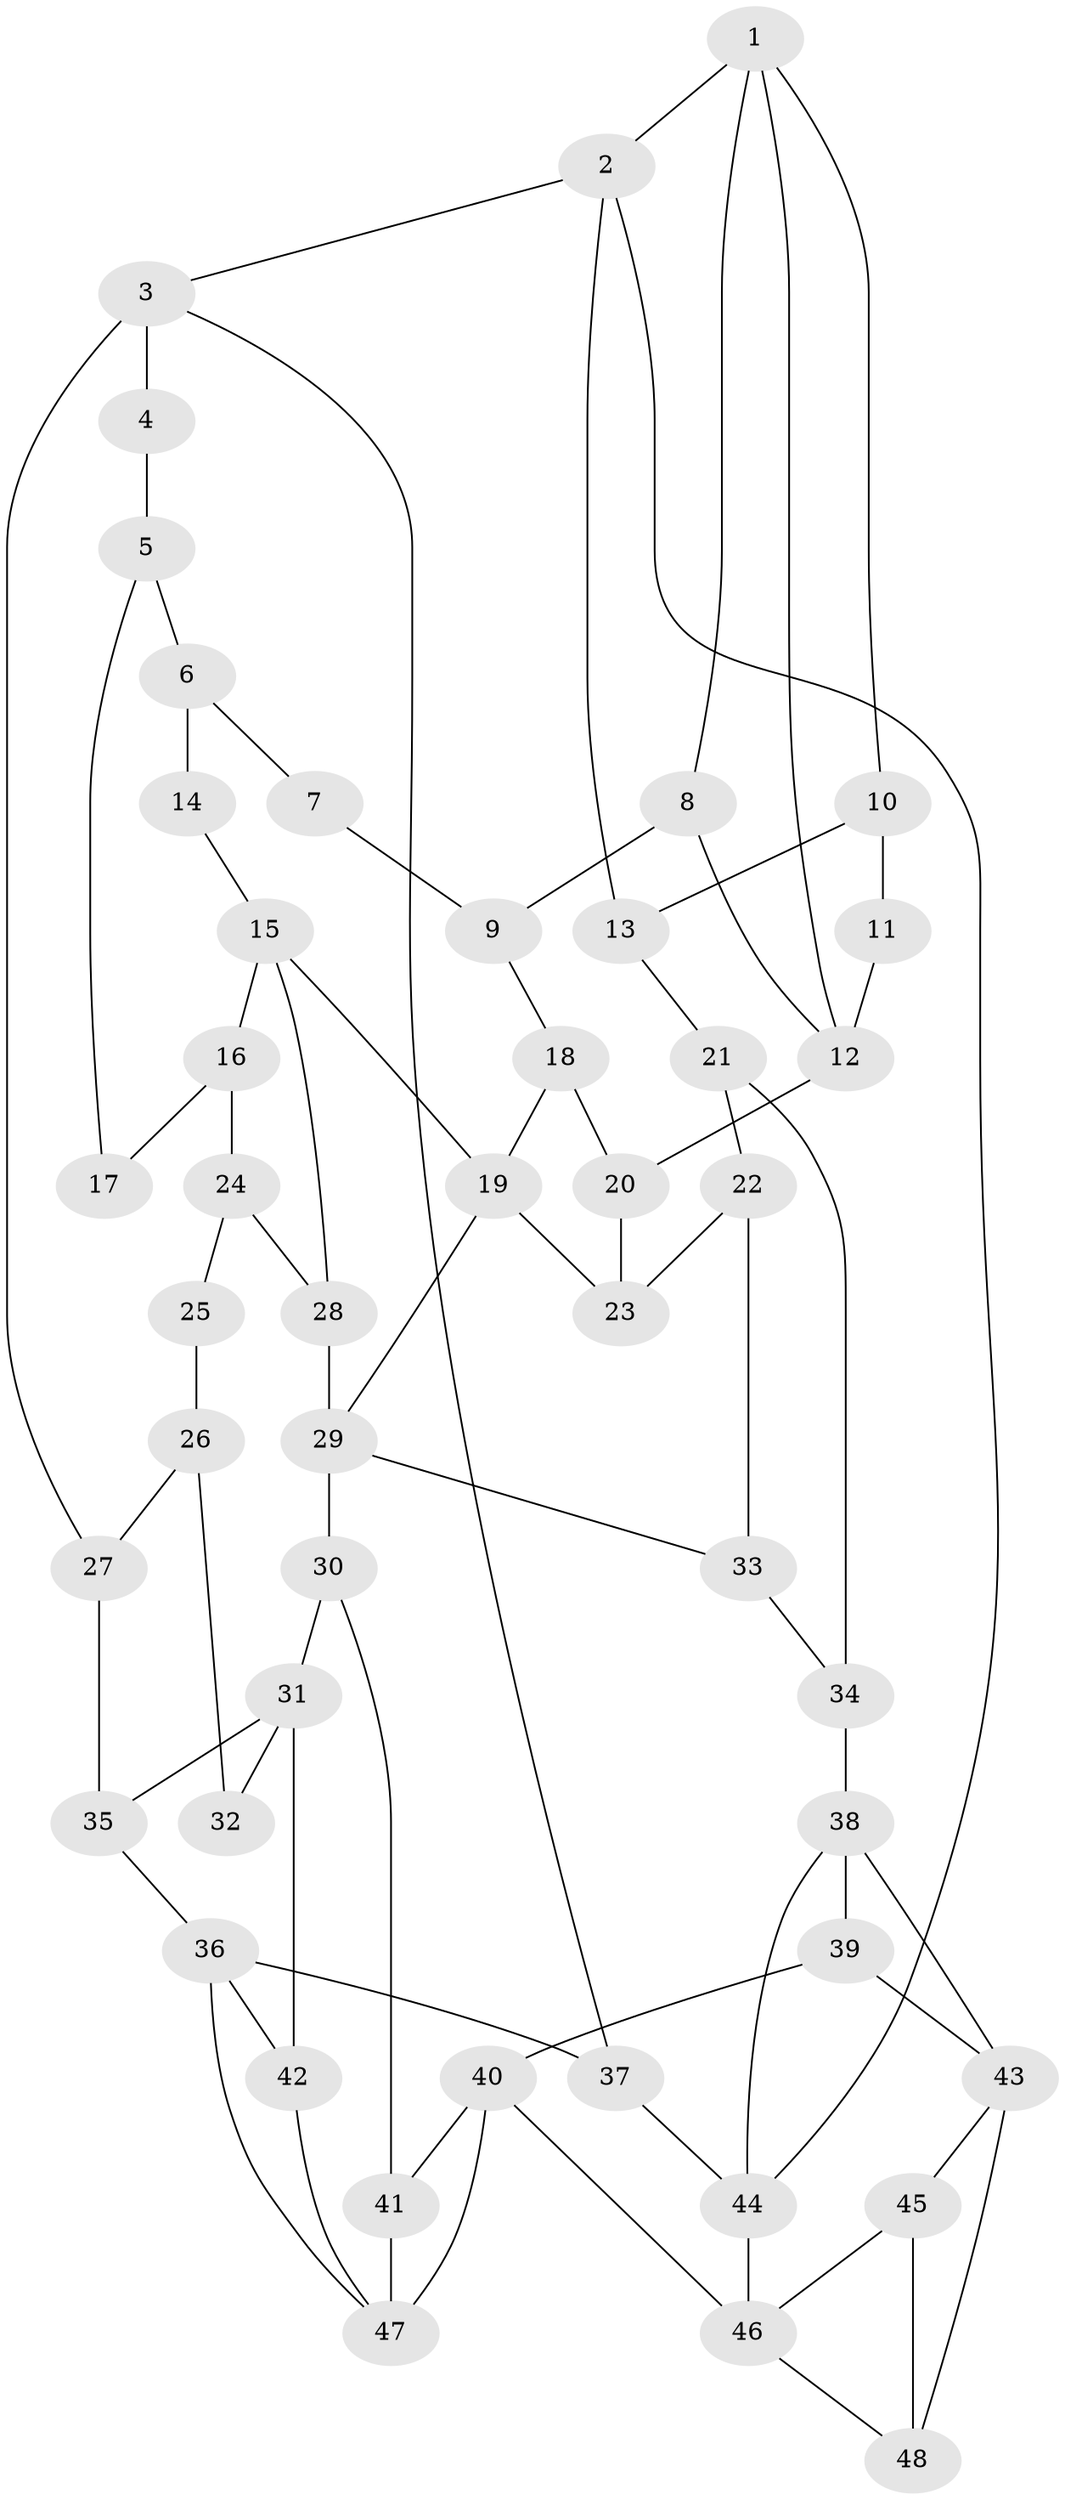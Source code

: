 // original degree distribution, {3: 0.016666666666666666, 4: 0.24166666666666667, 6: 0.225, 5: 0.5166666666666667}
// Generated by graph-tools (version 1.1) at 2025/54/03/04/25 22:54:28]
// undirected, 48 vertices, 76 edges
graph export_dot {
  node [color=gray90,style=filled];
  1;
  2;
  3;
  4;
  5;
  6;
  7;
  8;
  9;
  10;
  11;
  12;
  13;
  14;
  15;
  16;
  17;
  18;
  19;
  20;
  21;
  22;
  23;
  24;
  25;
  26;
  27;
  28;
  29;
  30;
  31;
  32;
  33;
  34;
  35;
  36;
  37;
  38;
  39;
  40;
  41;
  42;
  43;
  44;
  45;
  46;
  47;
  48;
  1 -- 2 [weight=1.0];
  1 -- 8 [weight=1.0];
  1 -- 10 [weight=1.0];
  1 -- 12 [weight=1.0];
  2 -- 3 [weight=1.0];
  2 -- 13 [weight=1.0];
  2 -- 44 [weight=1.0];
  3 -- 4 [weight=2.0];
  3 -- 27 [weight=2.0];
  3 -- 37 [weight=1.0];
  4 -- 5 [weight=2.0];
  5 -- 6 [weight=2.0];
  5 -- 17 [weight=2.0];
  6 -- 7 [weight=2.0];
  6 -- 14 [weight=2.0];
  7 -- 9 [weight=1.0];
  8 -- 9 [weight=1.0];
  8 -- 12 [weight=1.0];
  9 -- 18 [weight=1.0];
  10 -- 11 [weight=2.0];
  10 -- 13 [weight=3.0];
  11 -- 12 [weight=2.0];
  12 -- 20 [weight=2.0];
  13 -- 21 [weight=2.0];
  14 -- 15 [weight=2.0];
  15 -- 16 [weight=1.0];
  15 -- 19 [weight=2.0];
  15 -- 28 [weight=1.0];
  16 -- 17 [weight=1.0];
  16 -- 24 [weight=1.0];
  18 -- 19 [weight=1.0];
  18 -- 20 [weight=1.0];
  19 -- 23 [weight=1.0];
  19 -- 29 [weight=1.0];
  20 -- 23 [weight=2.0];
  21 -- 22 [weight=2.0];
  21 -- 34 [weight=2.0];
  22 -- 23 [weight=2.0];
  22 -- 33 [weight=1.0];
  24 -- 25 [weight=1.0];
  24 -- 28 [weight=1.0];
  25 -- 26 [weight=2.0];
  26 -- 27 [weight=2.0];
  26 -- 32 [weight=2.0];
  27 -- 35 [weight=1.0];
  28 -- 29 [weight=2.0];
  29 -- 30 [weight=2.0];
  29 -- 33 [weight=1.0];
  30 -- 31 [weight=2.0];
  30 -- 41 [weight=1.0];
  31 -- 32 [weight=2.0];
  31 -- 35 [weight=1.0];
  31 -- 42 [weight=1.0];
  33 -- 34 [weight=1.0];
  34 -- 38 [weight=2.0];
  35 -- 36 [weight=2.0];
  36 -- 37 [weight=2.0];
  36 -- 42 [weight=1.0];
  36 -- 47 [weight=1.0];
  37 -- 44 [weight=1.0];
  38 -- 39 [weight=1.0];
  38 -- 43 [weight=1.0];
  38 -- 44 [weight=1.0];
  39 -- 40 [weight=1.0];
  39 -- 43 [weight=1.0];
  40 -- 41 [weight=1.0];
  40 -- 46 [weight=2.0];
  40 -- 47 [weight=1.0];
  41 -- 47 [weight=2.0];
  42 -- 47 [weight=1.0];
  43 -- 45 [weight=2.0];
  43 -- 48 [weight=1.0];
  44 -- 46 [weight=2.0];
  45 -- 46 [weight=1.0];
  45 -- 48 [weight=1.0];
  46 -- 48 [weight=1.0];
}
